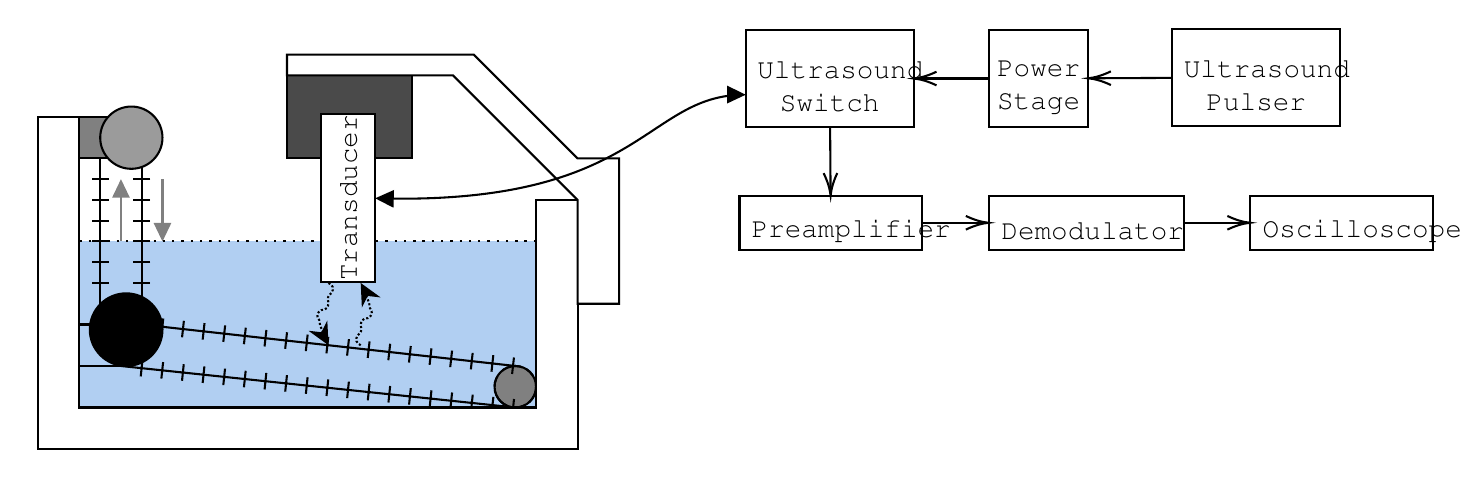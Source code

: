 

\tikzset{every picture/.style={line width=0.75pt}} %set default line width to 0.75pt

\begin{tikzpicture}[x=0.75pt,y=0.75pt,yscale=-1,xscale=1]
	%uncomment if require: \path (0,244); %set diagram left start at 0, and has height of 244

	%Shape: Rectangle [id:dp6722494395467095]
	\draw  [fill={rgb, 255:red, 74; green, 144; blue, 226 }  ,fill opacity=0.43 ][dash pattern={on 0.84pt off 2.51pt}] (40,120) -- (260,120) -- (260,200) -- (40,200) -- cycle ;
	%Shape: Rectangle [id:dp07000140128396126]
	\draw  [fill={rgb, 255:red, 74; green, 74; blue, 74 }  ,fill opacity=1 ] (140,40) -- (200,40) -- (200,80) -- (140,80) -- cycle ;
	%Shape: Circle [id:dp1435775000611489]
	\draw  [fill={rgb, 255:red, 128; green, 128; blue, 128 }  ,fill opacity=1 ] (240,190) .. controls (240,184.48) and (244.48,180) .. (250,180) .. controls (255.52,180) and (260,184.48) .. (260,190) .. controls (260,195.52) and (255.52,200) .. (250,200) .. controls (244.48,200) and (240,195.52) .. (240,190) -- cycle ;
	%Straight Lines [id:da5994952267655665]
	\draw    (50,70) -- (50,150) (54,80) -- (46,80)(54,90) -- (46,90)(54,100) -- (46,100)(54,110) -- (46,110)(54,120) -- (46,120)(54,130) -- (46,130)(54,140) -- (46,140) ;
	%Shape: Rectangle [id:dp7130303275600529]
	\draw  [color={rgb, 255:red, 0; green, 0; blue, 0 }  ,draw opacity=1 ][fill={rgb, 255:red, 128; green, 128; blue, 128 }  ,fill opacity=1 ] (40,60) -- (60,60) -- (60,80) -- (40,80) -- cycle ;
	%Shape: Circle [id:dp883251536454338]
	\draw  [fill={rgb, 255:red, 0; green, 0; blue, 0 }  ,fill opacity=1 ] (45,162.5) .. controls (45,152.84) and (52.84,145) .. (62.5,145) .. controls (72.16,145) and (80,152.84) .. (80,162.5) .. controls (80,172.16) and (72.16,180) .. (62.5,180) .. controls (52.84,180) and (45,172.16) .. (45,162.5) -- cycle ;
	%Shape: Rectangle [id:dp3769942512437483]
	\draw   (40,160) -- (60,160) -- (60,180) -- (40,180) -- cycle ;
	%Shape: Circle [id:dp8079321779320666]
	\draw  [dash pattern={on 3.75pt off 3pt on 7.5pt off 1.5pt}] (240,190) .. controls (240,184.48) and (244.48,180) .. (250,180) .. controls (255.52,180) and (260,184.48) .. (260,190) .. controls (260,195.52) and (255.52,200) .. (250,200) .. controls (244.48,200) and (240,195.52) .. (240,190) -- cycle ;
	%Straight Lines [id:da7273832971820673]
	\draw    (60,180) -- (250,200) (70.36,177.07) -- (69.53,185.02)(80.31,178.12) -- (79.47,186.07)(90.25,179.16) -- (89.42,187.12)(100.2,180.21) -- (99.36,188.17)(110.14,181.26) -- (109.31,189.21)(120.09,182.3) -- (119.25,190.26)(130.03,183.35) -- (129.2,191.31)(139.98,184.4) -- (139.14,192.35)(149.92,185.44) -- (149.09,193.4)(159.87,186.49) -- (159.03,194.45)(169.81,187.54) -- (168.98,195.49)(179.76,188.58) -- (178.92,196.54)(189.7,189.63) -- (188.87,197.59)(199.65,190.68) -- (198.81,198.63)(209.59,191.72) -- (208.76,199.68)(219.54,192.77) -- (218.7,200.73)(229.48,193.82) -- (228.65,201.77)(239.43,194.87) -- (238.59,202.82)(249.37,195.91) -- (248.54,203.87) ;
	%Straight Lines [id:da05910308874228931]
	\draw    (70,160) -- (250,180) (80.38,157.13) -- (79.5,165.08)(90.32,158.23) -- (89.44,166.18)(100.26,159.34) -- (99.37,167.29)(110.2,160.44) -- (109.31,168.39)(120.14,161.55) -- (119.25,169.5)(130.07,162.65) -- (129.19,170.6)(140.01,163.75) -- (139.13,171.71)(149.95,164.86) -- (149.07,172.81)(159.89,165.96) -- (159.01,173.91)(169.83,167.07) -- (168.95,175.02)(179.77,168.17) -- (178.89,176.12)(189.71,169.28) -- (188.82,177.23)(199.65,170.38) -- (198.76,178.33)(209.59,171.48) -- (208.7,179.44)(219.52,172.59) -- (218.64,180.54)(229.46,173.69) -- (228.58,181.64)(239.4,174.8) -- (238.52,182.75)(249.34,175.9) -- (248.46,183.85) ;
	%Straight Lines [id:da12196496059097228]
	\draw [fill={rgb, 255:red, 0; green, 0; blue, 0 }  ,fill opacity=1 ]   (70,70) -- (70,160) (74,80) -- (66,80)(74,90) -- (66,90)(74,100) -- (66,100)(74,110) -- (66,110)(74,120) -- (66,120)(74,130) -- (66,130)(74,140) -- (66,140)(74,150) -- (66,150) ;
	%Curve Lines [id:da7394389878662597]
	\draw  [dash pattern={on 0.75pt off 0.75pt}]  (160,140) .. controls (162.22,141.07) and (162.72,142.66) .. (161.49,144.77) .. controls (159.76,145.92) and (159.25,147.46) .. (159.97,149.41) .. controls (159.98,151.75) and (158.86,152.97) .. (156.59,153.07) .. controls (154.34,154.26) and (153.98,155.87) .. (155.53,157.88) -- (155.94,160.34) -- (158.75,167.6) ;
	\draw [shift={(160,170)}, rotate = 241.56] [fill={rgb, 255:red, 0; green, 0; blue, 0 }  ][line width=0.08]  [draw opacity=0] (10.72,-5.15) -- (0,0) -- (10.72,5.15) -- (7.12,0) -- cycle    ;
	%Curve Lines [id:da9786153302440782]
	\draw  [dash pattern={on 0.75pt off 0.75pt}]  (175.5,170) .. controls (173.28,168.93) and (172.78,167.34) .. (174,165.23) .. controls (175.74,164.08) and (176.25,162.54) .. (175.53,160.59) .. controls (175.52,158.25) and (176.64,157.03) .. (178.91,156.93) .. controls (181.16,155.74) and (181.51,154.13) .. (179.97,152.12) -- (179.56,149.66) -- (176.74,142.4) ;
	\draw [shift={(175.5,140)}, rotate = 61.56] [fill={rgb, 255:red, 0; green, 0; blue, 0 }  ][line width=0.08]  [draw opacity=0] (10.72,-5.15) -- (0,0) -- (10.72,5.15) -- (7.12,0) -- cycle    ;
	%Straight Lines [id:da7205891380538312]
	\draw [color={rgb, 255:red, 128; green, 128; blue, 128 }  ,draw opacity=1 ]   (80,90) -- (80,117) ;
	\draw [shift={(80,120)}, rotate = 270] [fill={rgb, 255:red, 128; green, 128; blue, 128 }  ,fill opacity=1 ][line width=0.08]  [draw opacity=0] (8.93,-4.29) -- (0,0) -- (8.93,4.29) -- cycle    ;
	%Straight Lines [id:da631680111682684]
	\draw [color={rgb, 255:red, 128; green, 128; blue, 128 }  ,draw opacity=1 ]   (60,93) -- (60,120) ;
	\draw [shift={(60,90)}, rotate = 90] [fill={rgb, 255:red, 128; green, 128; blue, 128 }  ,fill opacity=1 ][line width=0.08]  [draw opacity=0] (8.93,-4.29) -- (0,0) -- (8.93,4.29) -- cycle    ;
	%Shape: Polygon [id:ds5396773368746502]
	\draw  [fill={rgb, 255:red, 255; green, 255; blue, 255 }  ,fill opacity=1 ] (40,60) -- (40,200) -- (260,200) -- (260,100) -- (280,100) -- (280,220) -- (20,220) -- (20,60) -- cycle ;
	%Shape: Circle [id:dp9531409722820131]
	\draw  [fill={rgb, 255:red, 155; green, 155; blue, 155 }  ,fill opacity=1 ] (50,70) .. controls (50,61.72) and (56.72,55) .. (65,55) .. controls (73.28,55) and (80,61.72) .. (80,70) .. controls (80,78.28) and (73.28,85) .. (65,85) .. controls (56.72,85) and (50,78.28) .. (50,70) -- cycle ;
	%Straight Lines [id:da9454073791401769]
	\draw [fill={rgb, 255:red, 255; green, 255; blue, 255 }  ,fill opacity=1 ]   (280,150) -- (280,100) -- (220,40) -- (140,40) -- (140,30) -- (230,30) -- (280,80) -- (300,80) -- (300,150) -- cycle ;

	% Text Node
	\draw  [fill={rgb, 255:red, 255; green, 255; blue, 255 }  ,fill opacity=1 ]  (156.5,58.5) -- (182.5,58.5) -- (182.5,139.5) -- (156.5,139.5) -- cycle  ;
	\draw (169.5,99) node  [rotate=-270] [align=left] {{\fontfamily{pcr}\selectfont Transducer}};
	% Text Node
	\draw  [fill={rgb, 255:red, 255; green, 255; blue, 255 }  ,fill opacity=1 ]  (361,18) -- (442,18) -- (442,65) -- (361,65) -- cycle  ;
	\draw (401.5,41.5) node   [align=left] {\begin{minipage}[lt]{52.33pt}\setlength\topsep{0pt}
			\begin{center}
				{\fontfamily{pcr}\selectfont Ultrasound}\\{\fontfamily{pcr}\selectfont Switch}
			\end{center}

	\end{minipage}};
	% Text Node
	\draw  [fill={rgb, 255:red, 255; green, 255; blue, 255 }  ,fill opacity=1 ]  (478,18) -- (526,18) -- (526,65) -- (478,65) -- cycle  ;
	\draw (502,41.5) node   [align=left] {\begin{minipage}[lt]{29.8pt}\setlength\topsep{0pt}
			\begin{center}
				{\fontfamily{pcr}\selectfont Power}\\{\fontfamily{pcr}\selectfont Stage}
			\end{center}

	\end{minipage}};
	% Text Node
	\draw  [fill={rgb, 255:red, 255; green, 255; blue, 255 }  ,fill opacity=1 ]  (566.5,17.5) -- (647.5,17.5) -- (647.5,64.5) -- (566.5,64.5) -- cycle  ;
	\draw (607,41) node   [align=left] {\begin{minipage}[lt]{52.33pt}\setlength\topsep{0pt}
			\begin{center}
				{\fontfamily{pcr}\selectfont Ultrasound}\\{\fontfamily{pcr}\selectfont Pulser}
			\end{center}

	\end{minipage}};
	% Text Node
	\draw  [fill={rgb, 255:red, 255; green, 255; blue, 255 }  ,fill opacity=1 ]  (358,98) -- (446,98) -- (446,124) -- (358,124) -- cycle  ;
	\draw (402,111) node   [align=left] {\begin{minipage}[lt]{57.26pt}\setlength\topsep{0pt}
			\begin{center}
				{\fontfamily{pcr}\selectfont Preamplifier}
			\end{center}

	\end{minipage}};
	% Text Node
	\draw  [fill={rgb, 255:red, 255; green, 255; blue, 255 }  ,fill opacity=1 ]  (478,98) -- (572,98) -- (572,124) -- (478,124) -- cycle  ;
	\draw (525,111) node   [align=left] {\begin{minipage}[lt]{61.2pt}\setlength\topsep{0pt}
			\begin{center}
				{\fontfamily{pcr}\selectfont Demodulator}
			\end{center}

	\end{minipage}};
	% Text Node
	\draw  [fill={rgb, 255:red, 255; green, 255; blue, 255 }  ,fill opacity=1 ]  (604,98) -- (692,98) -- (692,124) -- (604,124) -- cycle  ;
	\draw (648,111) node   [align=left] {\begin{minipage}[lt]{56.9pt}\setlength\topsep{0pt}
			\begin{center}
				{\fontfamily{pcr}\selectfont Oscilloscope}
			\end{center}

	\end{minipage}};
	% Connection
	\draw    (478,41.5) -- (444,41.5) ;
	\draw [shift={(442,41.5)}, rotate = 360] [color={rgb, 255:red, 0; green, 0; blue, 0 }  ][line width=0.75]    (10.93,-3.29) .. controls (6.95,-1.4) and (3.31,-0.3) .. (0,0) .. controls (3.31,0.3) and (6.95,1.4) .. (10.93,3.29)   ;
	% Connection
	\draw    (566.5,41.19) -- (528,41.38) ;
	\draw [shift={(526,41.39)}, rotate = 359.73] [color={rgb, 255:red, 0; green, 0; blue, 0 }  ][line width=0.75]    (10.93,-3.29) .. controls (6.95,-1.4) and (3.31,-0.3) .. (0,0) .. controls (3.31,0.3) and (6.95,1.4) .. (10.93,3.29)   ;
	% Connection
	\draw    (401.67,65) -- (401.89,96) ;
	\draw [shift={(401.91,98)}, rotate = 269.59] [color={rgb, 255:red, 0; green, 0; blue, 0 }  ][line width=0.75]    (10.93,-3.29) .. controls (6.95,-1.4) and (3.31,-0.3) .. (0,0) .. controls (3.31,0.3) and (6.95,1.4) .. (10.93,3.29)   ;
	% Connection
	\draw    (446,111) -- (476,111) ;
	\draw [shift={(478,111)}, rotate = 180] [color={rgb, 255:red, 0; green, 0; blue, 0 }  ][line width=0.75]    (10.93,-3.29) .. controls (6.95,-1.4) and (3.31,-0.3) .. (0,0) .. controls (3.31,0.3) and (6.95,1.4) .. (10.93,3.29)   ;
	% Connection
	\draw    (572,111) -- (602,111) ;
	\draw [shift={(604,111)}, rotate = 180] [color={rgb, 255:red, 0; green, 0; blue, 0 }  ][line width=0.75]    (10.93,-3.29) .. controls (6.95,-1.4) and (3.31,-0.3) .. (0,0) .. controls (3.31,0.3) and (6.95,1.4) .. (10.93,3.29)   ;
	% Connection
	\draw    (357.41,49.38) .. controls (312.15,51.65) and (308.79,102.38) .. (184.38,99.26) ;
	\draw [shift={(182.5,99.21)}, rotate = 1.67] [fill={rgb, 255:red, 0; green, 0; blue, 0 }  ][line width=0.08]  [draw opacity=0] (8.93,-4.29) -- (0,0) -- (8.93,4.29) -- cycle    ;
	\draw [shift={(361,49.3)}, rotate = 180.36] [fill={rgb, 255:red, 0; green, 0; blue, 0 }  ][line width=0.08]  [draw opacity=0] (8.93,-4.29) -- (0,0) -- (8.93,4.29) -- cycle    ;

\end{tikzpicture}
